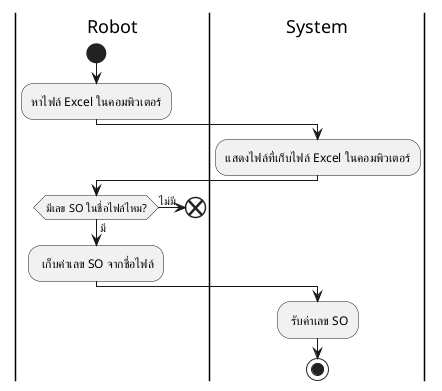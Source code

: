 @startuml
|Robot|
start
:หาไฟล์ Excel ในคอมพิวเตอร์;
|System|
:แสดงไฟล์ที่เก็บไฟล์ Excel ในคอมพิวเตอร์;
|Robot|
if (มีเลข SO ในชื่อไฟล์ไหม?) then (มี)
    : เก็บค่าเลข SO จากชื่อไฟล์;
|System|
    : รับค่าเลข SO;
else (ไม่มี)
|Robot|    
    end
|System|
endif
stop
@enduml